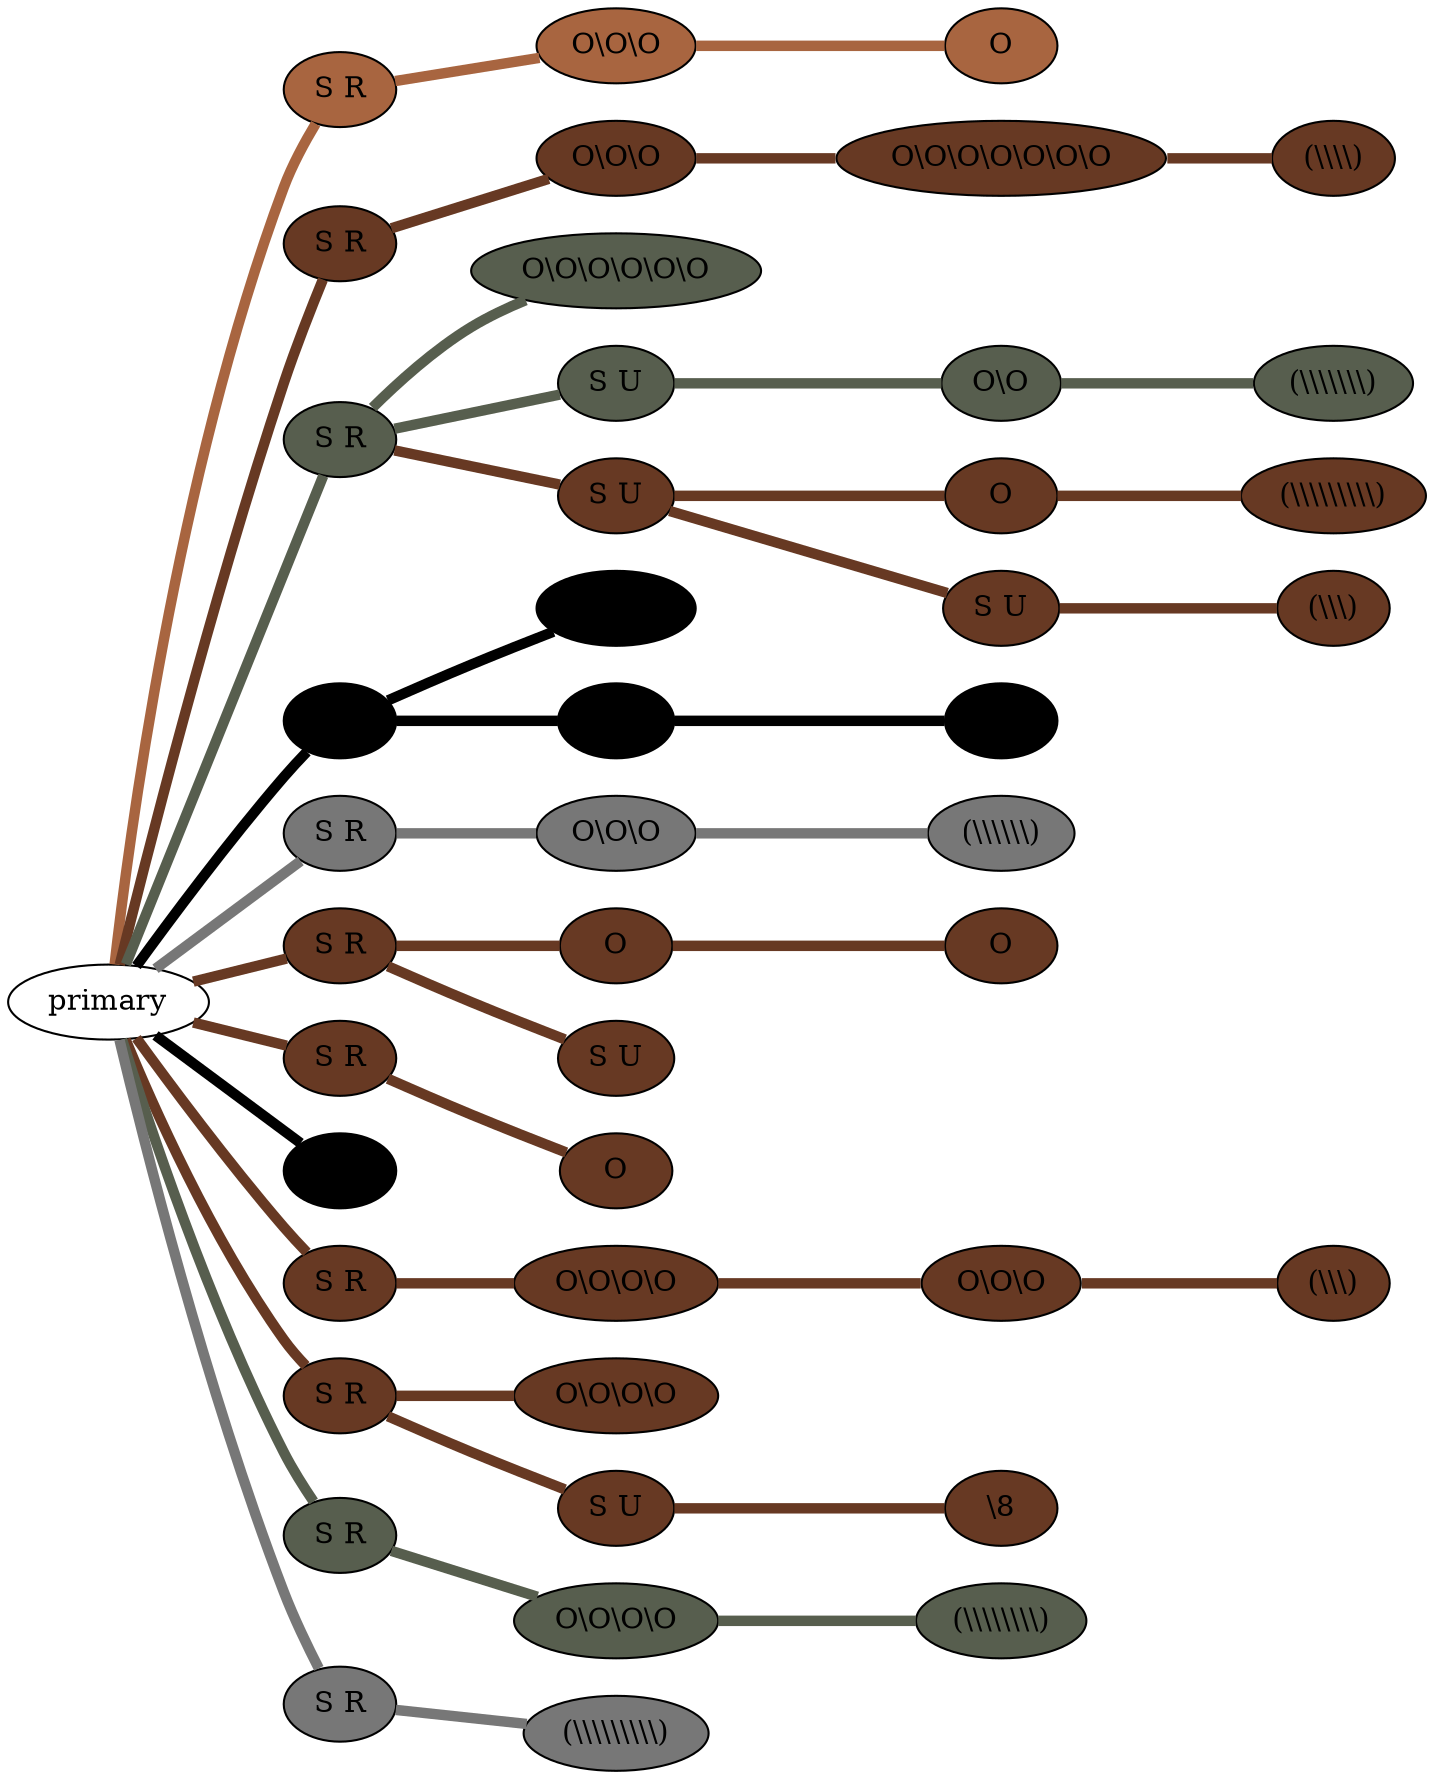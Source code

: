 graph {
 graph [rankdir=LR]
"1" [qtype="pendant_node", pendant_colors="#A86540", pendant_ply="S", pendant_attach="R", pendant_length="38", label="S R", style=filled, fillcolor="#A86540"]
"primary" -- "1" [qtype="pendant_link",penwidth=5,color="#A86540"]
"1:0" [qtype="knot_node", knot_value="3", knot_type="S", knot_position="11.5", knot_spin="Z", label="O\\O\\O", style=filled, fillcolor="#A86540"]
"1" -- "1:0" [qtype="knot_link",penwidth=5,color="#A86540"]
"1:1" [qtype="knot_node", knot_value="1", knot_type="S", knot_position="18.0", knot_spin="Z", label="O", style=filled, fillcolor="#A86540"]
"1:0" -- "1:1" [qtype="knot_link",penwidth=5,color="#A86540"]
"2" [qtype="pendant_node", pendant_colors="#673923,#777777", pendant_ply="S", pendant_attach="R", pendant_length="38", label="S R", style=filled, fillcolor="#673923"]
"primary" -- "2" [qtype="pendant_link",penwidth=5,color="#673923"]
"2:0" [qtype="knot_node", knot_value="3", knot_type="S", knot_position="11.5", knot_spin="Z", label="O\\O\\O", style=filled, fillcolor="#673923"]
"2" -- "2:0" [qtype="knot_link",penwidth=5,color="#673923"]
"2:1" [qtype="knot_node", knot_value="7", knot_type="S", knot_position="17.5", knot_spin="Z", label="O\\O\\O\\O\\O\\O\\O", style=filled, fillcolor="#673923"]
"2:0" -- "2:1" [qtype="knot_link",penwidth=5,color="#673923"]
"2:2" [qtype="knot_node", knot_value="4", knot_type="L", knot_position="23.0", knot_spin="Z", label="(\\\\\\\\)", style=filled, fillcolor="#673923"]
"2:1" -- "2:2" [qtype="knot_link",penwidth=5,color="#673923"]
"3" [qtype="pendant_node", pendant_colors="#575E4E,#A86540", pendant_ply="S", pendant_attach="R", pendant_length="19", label="S R", style=filled, fillcolor="#575E4E"]
"primary" -- "3" [qtype="pendant_link",penwidth=5,color="#575E4E"]
"3:0" [qtype="knot_node", knot_value="6", knot_type="S", knot_position="17.5", knot_spin="Z", label="O\\O\\O\\O\\O\\O", style=filled, fillcolor="#575E4E"]
"3" -- "3:0" [qtype="knot_link",penwidth=5,color="#575E4E"]
"3s1" [qtype="pendant_node", pendant_colors="#575E4E,#A86540", pendant_ply="S", pendant_attach="U", pendant_length="52", label="S U", style=filled, fillcolor="#575E4E"]
"3" -- "3s1" [qtype="pendant_link",penwidth=5,color="#575E4E"]
"3s1:0" [qtype="knot_node", knot_value="2", knot_type="S", knot_position="17.0", knot_spin="Z", label="O\\O", style=filled, fillcolor="#575E4E"]
"3s1" -- "3s1:0" [qtype="knot_link",penwidth=5,color="#575E4E"]
"3s1:1" [qtype="knot_node", knot_value="7", knot_type="L", knot_position="23.0", knot_spin="Z", label="(\\\\\\\\\\\\\\)", style=filled, fillcolor="#575E4E"]
"3s1:0" -- "3s1:1" [qtype="knot_link",penwidth=5,color="#575E4E"]
"3s2" [qtype="pendant_node", pendant_colors="#673923,#777777", pendant_ply="S", pendant_attach="U", pendant_length="37", label="S U", style=filled, fillcolor="#673923"]
"3" -- "3s2" [qtype="pendant_link",penwidth=5,color="#673923"]
"3s2:0" [qtype="knot_node", knot_value="1", knot_type="S", knot_position="16.0", knot_spin="Z", label="O", style=filled, fillcolor="#673923"]
"3s2" -- "3s2:0" [qtype="knot_link",penwidth=5,color="#673923"]
"3s2:1" [qtype="knot_node", knot_value="9", knot_type="L", knot_position="22.0", knot_spin="Z", label="(\\\\\\\\\\\\\\\\\\)", style=filled, fillcolor="#673923"]
"3s2:0" -- "3s2:1" [qtype="knot_link",penwidth=5,color="#673923"]
"3s2s1" [qtype="pendant_node", pendant_colors="#673923,#777777", pendant_ply="S", pendant_attach="U", pendant_length="37", label="S U", style=filled, fillcolor="#673923"]
"3s2" -- "3s2s1" [qtype="pendant_link",penwidth=5,color="#673923"]
"3s2s1:0" [qtype="knot_node", knot_value="3", knot_type="L", knot_position="21.5", knot_spin="Z", label="(\\\\\\)", style=filled, fillcolor="#673923"]
"3s2s1" -- "3s2s1:0" [qtype="knot_link",penwidth=5,color="#673923"]
"4" [qtype="pendant_node", pendant_colors="#000000", pendant_ply="S", pendant_attach="R", pendant_length="37", label="S R", style=filled, fillcolor="#000000"]
"primary" -- "4" [qtype="pendant_link",penwidth=5,color="#000000"]
"4:0" [qtype="knot_node", knot_value="3", knot_type="S", knot_position="11.0", knot_spin="Z", label="O\\O\\O", style=filled, fillcolor="#000000"]
"4" -- "4:0" [qtype="knot_link",penwidth=5,color="#000000"]
"4s1" [qtype="pendant_node", pendant_colors="#000000", pendant_ply="S", pendant_attach="U", pendant_length="26", label="S U", style=filled, fillcolor="#000000"]
"4" -- "4s1" [qtype="pendant_link",penwidth=5,color="#000000"]
"4s1:0" [qtype="knot_node", knot_value="1", knot_type="S", knot_position="10.5", knot_spin="Z", label="O", style=filled, fillcolor="#000000"]
"4s1" -- "4s1:0" [qtype="knot_link",penwidth=5,color="#000000"]
"5" [qtype="pendant_node", pendant_colors="#777777", pendant_ply="S", pendant_attach="R", pendant_length="32", label="S R", style=filled, fillcolor="#777777"]
"primary" -- "5" [qtype="pendant_link",penwidth=5,color="#777777"]
"5:0" [qtype="knot_node", knot_value="3", knot_type="S", knot_position="17.0", knot_spin="Z", label="O\\O\\O", style=filled, fillcolor="#777777"]
"5" -- "5:0" [qtype="knot_link",penwidth=5,color="#777777"]
"5:1" [qtype="knot_node", knot_value="6", knot_type="L", knot_position="26.0", knot_spin="Z", label="(\\\\\\\\\\\\)", style=filled, fillcolor="#777777"]
"5:0" -- "5:1" [qtype="knot_link",penwidth=5,color="#777777"]
"6" [qtype="pendant_node", pendant_colors="#673923,#777777", pendant_ply="S", pendant_attach="R", pendant_length="48", label="S R", style=filled, fillcolor="#673923"]
"primary" -- "6" [qtype="pendant_link",penwidth=5,color="#673923"]
"6:0" [qtype="knot_node", knot_value="1", knot_type="S", knot_position="11.5", knot_spin="Z", label="O", style=filled, fillcolor="#673923"]
"6" -- "6:0" [qtype="knot_link",penwidth=5,color="#673923"]
"6:1" [qtype="knot_node", knot_value="1", knot_type="S", knot_position="17.0", knot_spin="Z", label="O", style=filled, fillcolor="#673923"]
"6:0" -- "6:1" [qtype="knot_link",penwidth=5,color="#673923"]
"6s1" [qtype="pendant_node", pendant_colors="#673923,#35170C", pendant_ply="S", pendant_attach="U", pendant_length="0", label="S U", style=filled, fillcolor="#673923"]
"6" -- "6s1" [qtype="pendant_link",penwidth=5,color="#673923"]
"7" [qtype="pendant_node", pendant_colors="#673923,#777777", pendant_ply="S", pendant_attach="R", pendant_length="26", label="S R", style=filled, fillcolor="#673923"]
"primary" -- "7" [qtype="pendant_link",penwidth=5,color="#673923"]
"7:0" [qtype="knot_node", knot_value="1", knot_type="S", knot_position="11.0", knot_spin="Z", label="O", style=filled, fillcolor="#673923"]
"7" -- "7:0" [qtype="knot_link",penwidth=5,color="#673923"]
"8" [qtype="pendant_node", pendant_colors="#000000", pendant_ply="S", pendant_attach="R", pendant_length="0", label="S R", style=filled, fillcolor="#000000"]
"primary" -- "8" [qtype="pendant_link",penwidth=5,color="#000000"]
"9" [qtype="pendant_node", pendant_colors="#673923,#777777", pendant_ply="S", pendant_attach="R", pendant_length="36", label="S R", style=filled, fillcolor="#673923"]
"primary" -- "9" [qtype="pendant_link",penwidth=5,color="#673923"]
"9:0" [qtype="knot_node", knot_value="4", knot_type="S", knot_position="11.5", knot_spin="Z", label="O\\O\\O\\O", style=filled, fillcolor="#673923"]
"9" -- "9:0" [qtype="knot_link",penwidth=5,color="#673923"]
"9:1" [qtype="knot_node", knot_value="3", knot_type="S", knot_position="17.5", knot_spin="Z", label="O\\O\\O", style=filled, fillcolor="#673923"]
"9:0" -- "9:1" [qtype="knot_link",penwidth=5,color="#673923"]
"9:2" [qtype="knot_node", knot_value="3", knot_type="L", knot_position="25.0", knot_spin="Z", label="(\\\\\\)", style=filled, fillcolor="#673923"]
"9:1" -- "9:2" [qtype="knot_link",penwidth=5,color="#673923"]
"10" [qtype="pendant_node", pendant_colors="#673923,#777777", pendant_ply="S", pendant_attach="R", pendant_length="29", label="S R", style=filled, fillcolor="#673923"]
"primary" -- "10" [qtype="pendant_link",penwidth=5,color="#673923"]
"10:0" [qtype="knot_node", knot_value="4", knot_type="S", knot_position="11.5", knot_spin="Z", label="O\\O\\O\\O", style=filled, fillcolor="#673923"]
"10" -- "10:0" [qtype="knot_link",penwidth=5,color="#673923"]
"10s1" [qtype="pendant_node", pendant_colors="#673923,#777777", pendant_ply="S", pendant_attach="U", pendant_length="26", label="S U", style=filled, fillcolor="#673923"]
"10" -- "10s1" [qtype="pendant_link",penwidth=5,color="#673923"]
"10s1:0" [qtype="knot_node", knot_value="1", knot_type="E", knot_position="15.0", knot_spin="Z", label="\\8", style=filled, fillcolor="#673923"]
"10s1" -- "10s1:0" [qtype="knot_link",penwidth=5,color="#673923"]
"11" [qtype="pendant_node", pendant_colors="#575E4E,#777777", pendant_ply="S", pendant_attach="R", pendant_length="29", label="S R", style=filled, fillcolor="#575E4E"]
"primary" -- "11" [qtype="pendant_link",penwidth=5,color="#575E4E"]
"11:0" [qtype="knot_node", knot_value="4", knot_type="S", knot_position="10.0", knot_spin="Z", label="O\\O\\O\\O", style=filled, fillcolor="#575E4E"]
"11" -- "11:0" [qtype="knot_link",penwidth=5,color="#575E4E"]
"11:1" [qtype="knot_node", knot_value="8", knot_type="L", knot_position="22.0", knot_spin="Z", label="(\\\\\\\\\\\\\\\\)", style=filled, fillcolor="#575E4E"]
"11:0" -- "11:1" [qtype="knot_link",penwidth=5,color="#575E4E"]
"12" [qtype="pendant_node", pendant_colors="#777777", pendant_ply="S", pendant_attach="R", pendant_length="33", label="S R", style=filled, fillcolor="#777777"]
"primary" -- "12" [qtype="pendant_link",penwidth=5,color="#777777"]
"12:0" [qtype="knot_node", knot_value="9", knot_type="L", knot_position="25.5", knot_spin="Z", label="(\\\\\\\\\\\\\\\\\\)", style=filled, fillcolor="#777777"]
"12" -- "12:0" [qtype="knot_link",penwidth=5,color="#777777"]
}
